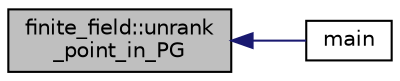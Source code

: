 digraph "finite_field::unrank_point_in_PG"
{
  edge [fontname="Helvetica",fontsize="10",labelfontname="Helvetica",labelfontsize="10"];
  node [fontname="Helvetica",fontsize="10",shape=record];
  rankdir="LR";
  Node19679 [label="finite_field::unrank\l_point_in_PG",height=0.2,width=0.4,color="black", fillcolor="grey75", style="filled", fontcolor="black"];
  Node19679 -> Node19680 [dir="back",color="midnightblue",fontsize="10",style="solid",fontname="Helvetica"];
  Node19680 [label="main",height=0.2,width=0.4,color="black", fillcolor="white", style="filled",URL="$dc/d9d/schlaefli_8_c.html#a3c04138a5bfe5d72780bb7e82a18e627"];
}
